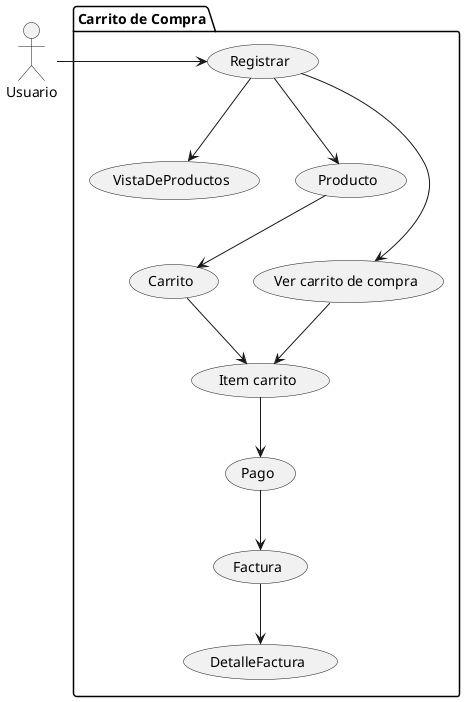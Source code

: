 @startuml caso de uso

actor Usuario

package "Carrito de Compra" {
   
Usuario -> (Registrar)

(Registrar) --> (VistaDeProductos)
(Registrar) --> (Producto)
(Registrar) --> (Ver carrito de compra)
(Carrito) --> (Item carrito)
(Ver carrito de compra) --> (Item carrito)
(Producto)-->(Carrito)
(Item carrito) --> (Pago)
(Pago) --> (Factura)
(Factura) --> (DetalleFactura)
}

@enduml

